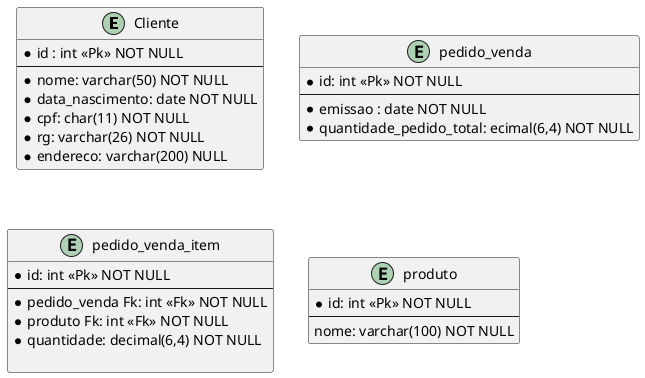 @startuml

entity Cliente {
    *id : int <<Pk>> NOT NULL
    --
    *nome: varchar(50) NOT NULL
    *data_nascimento: date NOT NULL
    *cpf: char(11) NOT NULL
    *rg: varchar(26) NOT NULL
    *endereco: varchar(200) NULL
}

entity pedido_venda{
    *id: int <<Pk>> NOT NULL
    --
    *emissao : date NOT NULL
    *quantidade_pedido_total: ecimal(6,4) NOT NULL
}

entity pedido_venda_item{
    *id: int <<Pk>> NOT NULL
    --
    *pedido_venda Fk: int <<Fk>> NOT NULL
    *produto Fk: int <<Fk>> NOT NULL
    *quantidade: decimal(6,4) NOT NULL

}

entity produto{
    *id: int <<Pk>> NOT NULL
    --
    nome: varchar(100) NOT NULL
}

@enduml